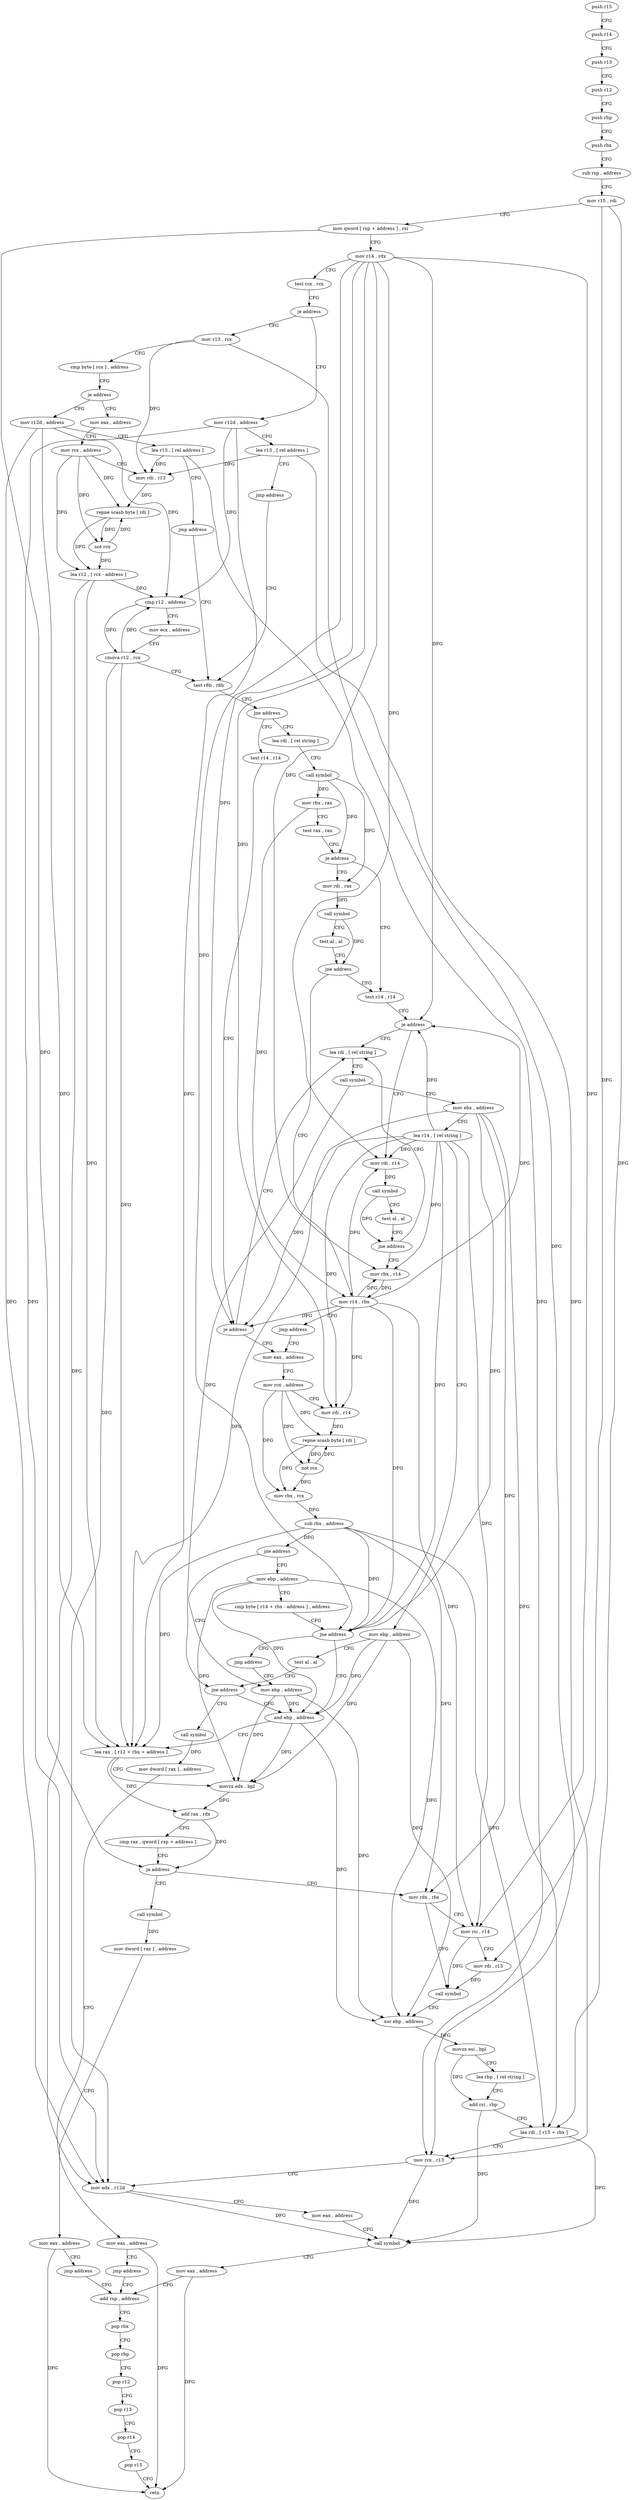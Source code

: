 digraph "func" {
"277484" [label = "push r15" ]
"277486" [label = "push r14" ]
"277488" [label = "push r13" ]
"277490" [label = "push r12" ]
"277492" [label = "push rbp" ]
"277493" [label = "push rbx" ]
"277494" [label = "sub rsp , address" ]
"277498" [label = "mov r15 , rdi" ]
"277501" [label = "mov qword [ rsp + address ] , rsi" ]
"277506" [label = "mov r14 , rdx" ]
"277509" [label = "test rcx , rcx" ]
"277512" [label = "je address" ]
"277720" [label = "mov r12d , address" ]
"277518" [label = "mov r13 , rcx" ]
"277726" [label = "lea r13 , [ rel address ]" ]
"277733" [label = "jmp address" ]
"277567" [label = "test r8b , r8b" ]
"277521" [label = "cmp byte [ rcx ] , address" ]
"277524" [label = "je address" ]
"277738" [label = "mov r12d , address" ]
"277530" [label = "mov eax , address" ]
"277570" [label = "jne address" ]
"277756" [label = "lea rdi , [ rel string ]" ]
"277576" [label = "test r14 , r14" ]
"277744" [label = "lea r13 , [ rel address ]" ]
"277751" [label = "jmp address" ]
"277535" [label = "mov rcx , address" ]
"277542" [label = "mov rdi , r13" ]
"277545" [label = "repne scasb byte [ rdi ]" ]
"277547" [label = "not rcx" ]
"277550" [label = "lea r12 , [ rcx - address ]" ]
"277554" [label = "cmp r12 , address" ]
"277558" [label = "mov ecx , address" ]
"277563" [label = "cmova r12 , rcx" ]
"277763" [label = "call symbol" ]
"277768" [label = "mov rbx , rax" ]
"277771" [label = "test rax , rax" ]
"277774" [label = "je address" ]
"277788" [label = "test r14 , r14" ]
"277776" [label = "mov rdi , rax" ]
"277579" [label = "je address" ]
"277805" [label = "lea rdi , [ rel string ]" ]
"277585" [label = "mov eax , address" ]
"277791" [label = "je address" ]
"277793" [label = "mov rdi , r14" ]
"277779" [label = "call symbol" ]
"277784" [label = "test al , al" ]
"277786" [label = "jne address" ]
"277909" [label = "mov r14 , rbx" ]
"277812" [label = "call symbol" ]
"277817" [label = "mov ebx , address" ]
"277822" [label = "lea r14 , [ rel string ]" ]
"277829" [label = "mov ebp , address" ]
"277834" [label = "test al , al" ]
"277836" [label = "jne address" ]
"277623" [label = "and ebp , address" ]
"277842" [label = "call symbol" ]
"277590" [label = "mov rcx , address" ]
"277597" [label = "mov rdi , r14" ]
"277600" [label = "repne scasb byte [ rdi ]" ]
"277602" [label = "not rcx" ]
"277605" [label = "mov rbx , rcx" ]
"277608" [label = "sub rbx , address" ]
"277612" [label = "jne address" ]
"277863" [label = "mov ebp , address" ]
"277618" [label = "mov ebp , address" ]
"277796" [label = "call symbol" ]
"277801" [label = "test al , al" ]
"277803" [label = "jne address" ]
"277906" [label = "mov rbx , r14" ]
"277912" [label = "jmp address" ]
"277626" [label = "lea rax , [ r12 + rbx + address ]" ]
"277631" [label = "movzx edx , bpl" ]
"277635" [label = "add rax , rdx" ]
"277638" [label = "cmp rax , qword [ rsp + address ]" ]
"277643" [label = "ja address" ]
"277885" [label = "call symbol" ]
"277649" [label = "mov rdx , rbx" ]
"277847" [label = "mov dword [ rax ] , address" ]
"277853" [label = "mov eax , address" ]
"277858" [label = "jmp address" ]
"277705" [label = "add rsp , address" ]
"277868" [label = "cmp byte [ r14 + rbx - address ] , address" ]
"277874" [label = "jne address" ]
"277880" [label = "jmp address" ]
"277890" [label = "mov dword [ rax ] , address" ]
"277896" [label = "mov eax , address" ]
"277901" [label = "jmp address" ]
"277652" [label = "mov rsi , r14" ]
"277655" [label = "mov rdi , r15" ]
"277658" [label = "call symbol" ]
"277663" [label = "xor ebp , address" ]
"277666" [label = "movzx esi , bpl" ]
"277670" [label = "lea rbp , [ rel string ]" ]
"277677" [label = "add rsi , rbp" ]
"277680" [label = "lea rdi , [ r15 + rbx ]" ]
"277684" [label = "mov rcx , r13" ]
"277687" [label = "mov edx , r12d" ]
"277690" [label = "mov eax , address" ]
"277695" [label = "call symbol" ]
"277700" [label = "mov eax , address" ]
"277709" [label = "pop rbx" ]
"277710" [label = "pop rbp" ]
"277711" [label = "pop r12" ]
"277713" [label = "pop r13" ]
"277715" [label = "pop r14" ]
"277717" [label = "pop r15" ]
"277719" [label = "retn" ]
"277484" -> "277486" [ label = "CFG" ]
"277486" -> "277488" [ label = "CFG" ]
"277488" -> "277490" [ label = "CFG" ]
"277490" -> "277492" [ label = "CFG" ]
"277492" -> "277493" [ label = "CFG" ]
"277493" -> "277494" [ label = "CFG" ]
"277494" -> "277498" [ label = "CFG" ]
"277498" -> "277501" [ label = "CFG" ]
"277498" -> "277655" [ label = "DFG" ]
"277498" -> "277680" [ label = "DFG" ]
"277501" -> "277506" [ label = "CFG" ]
"277501" -> "277643" [ label = "DFG" ]
"277506" -> "277509" [ label = "CFG" ]
"277506" -> "277579" [ label = "DFG" ]
"277506" -> "277791" [ label = "DFG" ]
"277506" -> "277597" [ label = "DFG" ]
"277506" -> "277793" [ label = "DFG" ]
"277506" -> "277906" [ label = "DFG" ]
"277506" -> "277652" [ label = "DFG" ]
"277506" -> "277874" [ label = "DFG" ]
"277509" -> "277512" [ label = "CFG" ]
"277512" -> "277720" [ label = "CFG" ]
"277512" -> "277518" [ label = "CFG" ]
"277720" -> "277726" [ label = "CFG" ]
"277720" -> "277554" [ label = "DFG" ]
"277720" -> "277626" [ label = "DFG" ]
"277720" -> "277687" [ label = "DFG" ]
"277518" -> "277521" [ label = "CFG" ]
"277518" -> "277542" [ label = "DFG" ]
"277518" -> "277684" [ label = "DFG" ]
"277726" -> "277733" [ label = "CFG" ]
"277726" -> "277542" [ label = "DFG" ]
"277726" -> "277684" [ label = "DFG" ]
"277733" -> "277567" [ label = "CFG" ]
"277567" -> "277570" [ label = "CFG" ]
"277521" -> "277524" [ label = "CFG" ]
"277524" -> "277738" [ label = "CFG" ]
"277524" -> "277530" [ label = "CFG" ]
"277738" -> "277744" [ label = "CFG" ]
"277738" -> "277554" [ label = "DFG" ]
"277738" -> "277626" [ label = "DFG" ]
"277738" -> "277687" [ label = "DFG" ]
"277530" -> "277535" [ label = "CFG" ]
"277570" -> "277756" [ label = "CFG" ]
"277570" -> "277576" [ label = "CFG" ]
"277756" -> "277763" [ label = "CFG" ]
"277576" -> "277579" [ label = "CFG" ]
"277744" -> "277751" [ label = "CFG" ]
"277744" -> "277542" [ label = "DFG" ]
"277744" -> "277684" [ label = "DFG" ]
"277751" -> "277567" [ label = "CFG" ]
"277535" -> "277542" [ label = "CFG" ]
"277535" -> "277545" [ label = "DFG" ]
"277535" -> "277547" [ label = "DFG" ]
"277535" -> "277550" [ label = "DFG" ]
"277542" -> "277545" [ label = "DFG" ]
"277545" -> "277547" [ label = "DFG" ]
"277545" -> "277550" [ label = "DFG" ]
"277547" -> "277550" [ label = "DFG" ]
"277547" -> "277545" [ label = "DFG" ]
"277550" -> "277554" [ label = "DFG" ]
"277550" -> "277626" [ label = "DFG" ]
"277550" -> "277687" [ label = "DFG" ]
"277554" -> "277558" [ label = "CFG" ]
"277554" -> "277563" [ label = "DFG" ]
"277558" -> "277563" [ label = "CFG" ]
"277563" -> "277567" [ label = "CFG" ]
"277563" -> "277554" [ label = "DFG" ]
"277563" -> "277626" [ label = "DFG" ]
"277563" -> "277687" [ label = "DFG" ]
"277763" -> "277768" [ label = "DFG" ]
"277763" -> "277774" [ label = "DFG" ]
"277763" -> "277776" [ label = "DFG" ]
"277768" -> "277771" [ label = "CFG" ]
"277768" -> "277909" [ label = "DFG" ]
"277771" -> "277774" [ label = "CFG" ]
"277774" -> "277788" [ label = "CFG" ]
"277774" -> "277776" [ label = "CFG" ]
"277788" -> "277791" [ label = "CFG" ]
"277776" -> "277779" [ label = "DFG" ]
"277579" -> "277805" [ label = "CFG" ]
"277579" -> "277585" [ label = "CFG" ]
"277805" -> "277812" [ label = "CFG" ]
"277585" -> "277590" [ label = "CFG" ]
"277791" -> "277805" [ label = "CFG" ]
"277791" -> "277793" [ label = "CFG" ]
"277793" -> "277796" [ label = "DFG" ]
"277779" -> "277784" [ label = "CFG" ]
"277779" -> "277786" [ label = "DFG" ]
"277784" -> "277786" [ label = "CFG" ]
"277786" -> "277909" [ label = "CFG" ]
"277786" -> "277788" [ label = "CFG" ]
"277909" -> "277912" [ label = "CFG" ]
"277909" -> "277579" [ label = "DFG" ]
"277909" -> "277791" [ label = "DFG" ]
"277909" -> "277597" [ label = "DFG" ]
"277909" -> "277793" [ label = "DFG" ]
"277909" -> "277906" [ label = "DFG" ]
"277909" -> "277652" [ label = "DFG" ]
"277909" -> "277874" [ label = "DFG" ]
"277812" -> "277817" [ label = "CFG" ]
"277812" -> "277836" [ label = "DFG" ]
"277817" -> "277822" [ label = "CFG" ]
"277817" -> "277626" [ label = "DFG" ]
"277817" -> "277649" [ label = "DFG" ]
"277817" -> "277680" [ label = "DFG" ]
"277817" -> "277874" [ label = "DFG" ]
"277822" -> "277829" [ label = "CFG" ]
"277822" -> "277579" [ label = "DFG" ]
"277822" -> "277791" [ label = "DFG" ]
"277822" -> "277597" [ label = "DFG" ]
"277822" -> "277793" [ label = "DFG" ]
"277822" -> "277906" [ label = "DFG" ]
"277822" -> "277652" [ label = "DFG" ]
"277822" -> "277874" [ label = "DFG" ]
"277829" -> "277834" [ label = "CFG" ]
"277829" -> "277623" [ label = "DFG" ]
"277829" -> "277631" [ label = "DFG" ]
"277829" -> "277663" [ label = "DFG" ]
"277834" -> "277836" [ label = "CFG" ]
"277836" -> "277623" [ label = "CFG" ]
"277836" -> "277842" [ label = "CFG" ]
"277623" -> "277626" [ label = "CFG" ]
"277623" -> "277631" [ label = "DFG" ]
"277623" -> "277663" [ label = "DFG" ]
"277842" -> "277847" [ label = "DFG" ]
"277590" -> "277597" [ label = "CFG" ]
"277590" -> "277600" [ label = "DFG" ]
"277590" -> "277602" [ label = "DFG" ]
"277590" -> "277605" [ label = "DFG" ]
"277597" -> "277600" [ label = "DFG" ]
"277600" -> "277602" [ label = "DFG" ]
"277600" -> "277605" [ label = "DFG" ]
"277602" -> "277605" [ label = "DFG" ]
"277602" -> "277600" [ label = "DFG" ]
"277605" -> "277608" [ label = "DFG" ]
"277608" -> "277612" [ label = "DFG" ]
"277608" -> "277626" [ label = "DFG" ]
"277608" -> "277649" [ label = "DFG" ]
"277608" -> "277680" [ label = "DFG" ]
"277608" -> "277874" [ label = "DFG" ]
"277612" -> "277863" [ label = "CFG" ]
"277612" -> "277618" [ label = "CFG" ]
"277863" -> "277868" [ label = "CFG" ]
"277863" -> "277623" [ label = "DFG" ]
"277863" -> "277631" [ label = "DFG" ]
"277863" -> "277663" [ label = "DFG" ]
"277618" -> "277623" [ label = "DFG" ]
"277618" -> "277631" [ label = "DFG" ]
"277618" -> "277663" [ label = "DFG" ]
"277796" -> "277801" [ label = "CFG" ]
"277796" -> "277803" [ label = "DFG" ]
"277801" -> "277803" [ label = "CFG" ]
"277803" -> "277906" [ label = "CFG" ]
"277803" -> "277805" [ label = "CFG" ]
"277906" -> "277909" [ label = "DFG" ]
"277912" -> "277585" [ label = "CFG" ]
"277626" -> "277631" [ label = "CFG" ]
"277626" -> "277635" [ label = "DFG" ]
"277631" -> "277635" [ label = "DFG" ]
"277635" -> "277638" [ label = "CFG" ]
"277635" -> "277643" [ label = "DFG" ]
"277638" -> "277643" [ label = "CFG" ]
"277643" -> "277885" [ label = "CFG" ]
"277643" -> "277649" [ label = "CFG" ]
"277885" -> "277890" [ label = "DFG" ]
"277649" -> "277652" [ label = "CFG" ]
"277649" -> "277658" [ label = "DFG" ]
"277847" -> "277853" [ label = "CFG" ]
"277853" -> "277858" [ label = "CFG" ]
"277853" -> "277719" [ label = "DFG" ]
"277858" -> "277705" [ label = "CFG" ]
"277705" -> "277709" [ label = "CFG" ]
"277868" -> "277874" [ label = "CFG" ]
"277874" -> "277623" [ label = "CFG" ]
"277874" -> "277880" [ label = "CFG" ]
"277880" -> "277618" [ label = "CFG" ]
"277890" -> "277896" [ label = "CFG" ]
"277896" -> "277901" [ label = "CFG" ]
"277896" -> "277719" [ label = "DFG" ]
"277901" -> "277705" [ label = "CFG" ]
"277652" -> "277655" [ label = "CFG" ]
"277652" -> "277658" [ label = "DFG" ]
"277655" -> "277658" [ label = "DFG" ]
"277658" -> "277663" [ label = "CFG" ]
"277663" -> "277666" [ label = "DFG" ]
"277666" -> "277670" [ label = "CFG" ]
"277666" -> "277677" [ label = "DFG" ]
"277670" -> "277677" [ label = "CFG" ]
"277677" -> "277680" [ label = "CFG" ]
"277677" -> "277695" [ label = "DFG" ]
"277680" -> "277684" [ label = "CFG" ]
"277680" -> "277695" [ label = "DFG" ]
"277684" -> "277687" [ label = "CFG" ]
"277684" -> "277695" [ label = "DFG" ]
"277687" -> "277690" [ label = "CFG" ]
"277687" -> "277695" [ label = "DFG" ]
"277690" -> "277695" [ label = "CFG" ]
"277695" -> "277700" [ label = "CFG" ]
"277700" -> "277705" [ label = "CFG" ]
"277700" -> "277719" [ label = "DFG" ]
"277709" -> "277710" [ label = "CFG" ]
"277710" -> "277711" [ label = "CFG" ]
"277711" -> "277713" [ label = "CFG" ]
"277713" -> "277715" [ label = "CFG" ]
"277715" -> "277717" [ label = "CFG" ]
"277717" -> "277719" [ label = "CFG" ]
}
